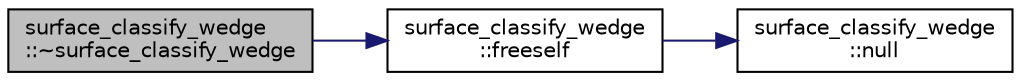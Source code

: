 digraph "surface_classify_wedge::~surface_classify_wedge"
{
  edge [fontname="Helvetica",fontsize="10",labelfontname="Helvetica",labelfontsize="10"];
  node [fontname="Helvetica",fontsize="10",shape=record];
  rankdir="LR";
  Node3 [label="surface_classify_wedge\l::~surface_classify_wedge",height=0.2,width=0.4,color="black", fillcolor="grey75", style="filled", fontcolor="black"];
  Node3 -> Node4 [color="midnightblue",fontsize="10",style="solid",fontname="Helvetica"];
  Node4 [label="surface_classify_wedge\l::freeself",height=0.2,width=0.4,color="black", fillcolor="white", style="filled",URL="$d7/d5c/classsurface__classify__wedge.html#ad3036c5f2150519a3e575539f1e9b410"];
  Node4 -> Node5 [color="midnightblue",fontsize="10",style="solid",fontname="Helvetica"];
  Node5 [label="surface_classify_wedge\l::null",height=0.2,width=0.4,color="black", fillcolor="white", style="filled",URL="$d7/d5c/classsurface__classify__wedge.html#a0fd17ba8e9d3c3c9e72d9a934089c9c8"];
}
